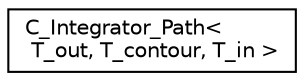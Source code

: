 digraph "Graphical Class Hierarchy"
{
  edge [fontname="Helvetica",fontsize="10",labelfontname="Helvetica",labelfontsize="10"];
  node [fontname="Helvetica",fontsize="10",shape=record];
  rankdir="LR";
  Node1 [label="C_Integrator_Path\<\l T_out, T_contour, T_in \>",height=0.2,width=0.4,color="black", fillcolor="white", style="filled",URL="$class_c___integrator___path.html"];
}

